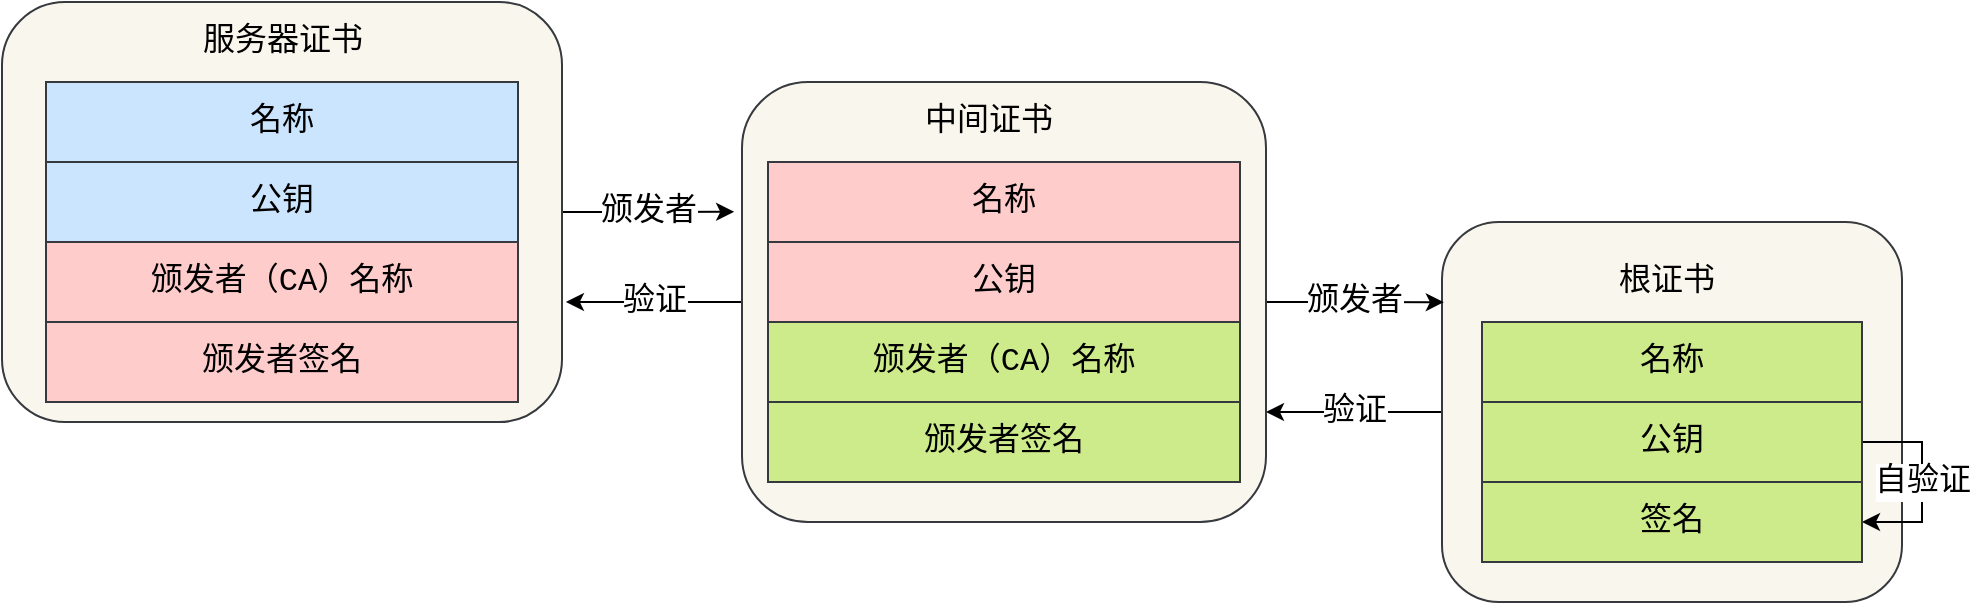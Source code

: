 <mxfile version="13.9.9" type="github">
  <diagram id="d3CDpL4kcyTtyqX8Ylbh" name="第 1 页">
    <mxGraphModel dx="1426" dy="825" grid="1" gridSize="10" guides="1" tooltips="1" connect="1" arrows="1" fold="1" page="1" pageScale="1" pageWidth="827" pageHeight="1169" math="0" shadow="0">
      <root>
        <mxCell id="0" />
        <mxCell id="1" parent="0" />
        <mxCell id="DgBi4fKjSA7FTJw_oE3--35" value="验证" style="edgeStyle=orthogonalEdgeStyle;rounded=0;orthogonalLoop=1;jettySize=auto;html=1;entryX=1;entryY=0.75;entryDx=0;entryDy=0;fontFamily=Courier New;fontSize=16;" edge="1" parent="1" source="DgBi4fKjSA7FTJw_oE3--29" target="DgBi4fKjSA7FTJw_oE3--26">
          <mxGeometry relative="1" as="geometry" />
        </mxCell>
        <mxCell id="DgBi4fKjSA7FTJw_oE3--29" value="" style="rounded=1;whiteSpace=wrap;html=1;fontFamily=Courier New;fontSize=16;fillColor=#f9f7ed;strokeColor=#36393d;" vertex="1" parent="1">
          <mxGeometry x="890" y="300" width="230" height="190" as="geometry" />
        </mxCell>
        <mxCell id="DgBi4fKjSA7FTJw_oE3--33" value="验证" style="edgeStyle=orthogonalEdgeStyle;rounded=0;orthogonalLoop=1;jettySize=auto;html=1;entryX=1.007;entryY=0.714;entryDx=0;entryDy=0;entryPerimeter=0;fontFamily=Courier New;fontSize=16;" edge="1" parent="1" source="DgBi4fKjSA7FTJw_oE3--26" target="DgBi4fKjSA7FTJw_oE3--25">
          <mxGeometry relative="1" as="geometry" />
        </mxCell>
        <mxCell id="DgBi4fKjSA7FTJw_oE3--34" value="颁发者" style="edgeStyle=orthogonalEdgeStyle;rounded=0;orthogonalLoop=1;jettySize=auto;html=1;entryX=0.004;entryY=0.211;entryDx=0;entryDy=0;entryPerimeter=0;fontFamily=Courier New;fontSize=16;" edge="1" parent="1" source="DgBi4fKjSA7FTJw_oE3--26" target="DgBi4fKjSA7FTJw_oE3--29">
          <mxGeometry relative="1" as="geometry" />
        </mxCell>
        <mxCell id="DgBi4fKjSA7FTJw_oE3--26" value="" style="rounded=1;whiteSpace=wrap;html=1;fontFamily=Courier New;fontSize=16;fillColor=#f9f7ed;strokeColor=#36393d;" vertex="1" parent="1">
          <mxGeometry x="540" y="230" width="262" height="220" as="geometry" />
        </mxCell>
        <mxCell id="DgBi4fKjSA7FTJw_oE3--32" value="颁发者" style="edgeStyle=orthogonalEdgeStyle;rounded=0;orthogonalLoop=1;jettySize=auto;html=1;entryX=-0.015;entryY=0.295;entryDx=0;entryDy=0;entryPerimeter=0;fontFamily=Courier New;fontSize=16;" edge="1" parent="1" source="DgBi4fKjSA7FTJw_oE3--25" target="DgBi4fKjSA7FTJw_oE3--26">
          <mxGeometry relative="1" as="geometry" />
        </mxCell>
        <mxCell id="DgBi4fKjSA7FTJw_oE3--25" value="" style="rounded=1;whiteSpace=wrap;html=1;fontFamily=Courier New;fontSize=16;fillColor=#f9f7ed;strokeColor=#36393d;" vertex="1" parent="1">
          <mxGeometry x="170" y="190" width="280" height="210" as="geometry" />
        </mxCell>
        <mxCell id="DgBi4fKjSA7FTJw_oE3--2" value="名称" style="rounded=0;whiteSpace=wrap;html=1;fontSize=16;fontFamily=Courier New;fillColor=#cce5ff;strokeColor=#36393d;" vertex="1" parent="1">
          <mxGeometry x="192" y="230" width="236" height="40" as="geometry" />
        </mxCell>
        <mxCell id="DgBi4fKjSA7FTJw_oE3--4" value="公钥" style="rounded=0;whiteSpace=wrap;html=1;fontSize=16;fontFamily=Courier New;fillColor=#cce5ff;strokeColor=#36393d;" vertex="1" parent="1">
          <mxGeometry x="192" y="270" width="236" height="40" as="geometry" />
        </mxCell>
        <mxCell id="DgBi4fKjSA7FTJw_oE3--5" value="颁发者（CA）名称" style="rounded=0;whiteSpace=wrap;html=1;fontSize=16;fontFamily=Courier New;fillColor=#ffcccc;strokeColor=#36393d;" vertex="1" parent="1">
          <mxGeometry x="192" y="310" width="236" height="40" as="geometry" />
        </mxCell>
        <mxCell id="DgBi4fKjSA7FTJw_oE3--7" value="颁发者签名" style="rounded=0;whiteSpace=wrap;html=1;fontSize=16;fontFamily=Courier New;fillColor=#ffcccc;strokeColor=#36393d;" vertex="1" parent="1">
          <mxGeometry x="192" y="350" width="236" height="40" as="geometry" />
        </mxCell>
        <mxCell id="DgBi4fKjSA7FTJw_oE3--8" value="服务器证书" style="text;html=1;align=center;verticalAlign=middle;resizable=0;points=[];autosize=1;fontSize=16;fontFamily=Courier New;" vertex="1" parent="1">
          <mxGeometry x="260" y="200" width="100" height="20" as="geometry" />
        </mxCell>
        <mxCell id="DgBi4fKjSA7FTJw_oE3--9" value="名称" style="rounded=0;whiteSpace=wrap;html=1;fontSize=16;fontFamily=Courier New;fillColor=#ffcccc;strokeColor=#36393d;" vertex="1" parent="1">
          <mxGeometry x="553" y="270" width="236" height="40" as="geometry" />
        </mxCell>
        <mxCell id="DgBi4fKjSA7FTJw_oE3--10" value="公钥" style="rounded=0;whiteSpace=wrap;html=1;fontSize=16;fontFamily=Courier New;fillColor=#ffcccc;strokeColor=#36393d;" vertex="1" parent="1">
          <mxGeometry x="553" y="310" width="236" height="40" as="geometry" />
        </mxCell>
        <mxCell id="DgBi4fKjSA7FTJw_oE3--11" value="颁发者（CA）名称" style="rounded=0;whiteSpace=wrap;html=1;fontSize=16;fontFamily=Courier New;fillColor=#cdeb8b;strokeColor=#36393d;" vertex="1" parent="1">
          <mxGeometry x="553" y="350" width="236" height="40" as="geometry" />
        </mxCell>
        <mxCell id="DgBi4fKjSA7FTJw_oE3--12" value="颁发者签名" style="rounded=0;whiteSpace=wrap;html=1;fontSize=16;fontFamily=Courier New;fillColor=#cdeb8b;strokeColor=#36393d;" vertex="1" parent="1">
          <mxGeometry x="553" y="390" width="236" height="40" as="geometry" />
        </mxCell>
        <mxCell id="DgBi4fKjSA7FTJw_oE3--13" value="中间证书" style="text;html=1;align=center;verticalAlign=middle;resizable=0;points=[];autosize=1;fontSize=16;fontFamily=Courier New;" vertex="1" parent="1">
          <mxGeometry x="623" y="240" width="80" height="20" as="geometry" />
        </mxCell>
        <mxCell id="DgBi4fKjSA7FTJw_oE3--14" value="名称" style="rounded=0;whiteSpace=wrap;html=1;fontSize=16;fontFamily=Courier New;fillColor=#cdeb8b;strokeColor=#36393d;" vertex="1" parent="1">
          <mxGeometry x="910" y="350" width="190" height="40" as="geometry" />
        </mxCell>
        <mxCell id="DgBi4fKjSA7FTJw_oE3--24" value="自验证" style="edgeStyle=orthogonalEdgeStyle;rounded=0;orthogonalLoop=1;jettySize=auto;html=1;entryX=1;entryY=0.5;entryDx=0;entryDy=0;fontFamily=Courier New;fontSize=16;exitX=1;exitY=0.5;exitDx=0;exitDy=0;" edge="1" parent="1" source="DgBi4fKjSA7FTJw_oE3--15" target="DgBi4fKjSA7FTJw_oE3--17">
          <mxGeometry relative="1" as="geometry">
            <Array as="points">
              <mxPoint x="1130" y="410" />
              <mxPoint x="1130" y="450" />
            </Array>
          </mxGeometry>
        </mxCell>
        <mxCell id="DgBi4fKjSA7FTJw_oE3--15" value="公钥" style="rounded=0;whiteSpace=wrap;html=1;fontSize=16;fontFamily=Courier New;fillColor=#cdeb8b;strokeColor=#36393d;" vertex="1" parent="1">
          <mxGeometry x="910" y="390" width="190" height="40" as="geometry" />
        </mxCell>
        <mxCell id="DgBi4fKjSA7FTJw_oE3--17" value="签名" style="rounded=0;whiteSpace=wrap;html=1;fontSize=16;fontFamily=Courier New;fillColor=#cdeb8b;strokeColor=#36393d;" vertex="1" parent="1">
          <mxGeometry x="910" y="430" width="190" height="40" as="geometry" />
        </mxCell>
        <mxCell id="DgBi4fKjSA7FTJw_oE3--18" value="根证书" style="text;html=1;align=center;verticalAlign=middle;resizable=0;points=[];autosize=1;fontSize=16;fontFamily=Courier New;" vertex="1" parent="1">
          <mxGeometry x="971.75" y="320" width="60" height="20" as="geometry" />
        </mxCell>
      </root>
    </mxGraphModel>
  </diagram>
</mxfile>
